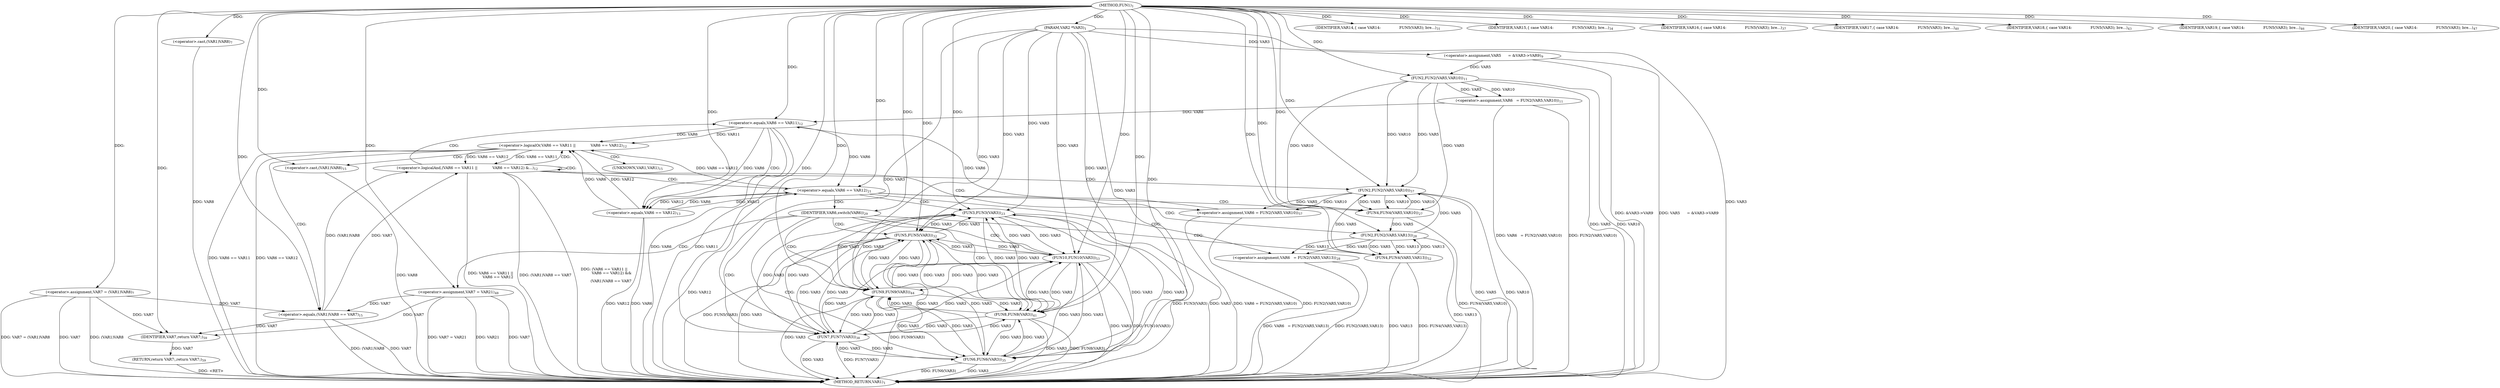 digraph "FUN1" {  
"8" [label = <(METHOD,FUN1)<SUB>1</SUB>> ]
"112" [label = <(METHOD_RETURN,VAR1)<SUB>1</SUB>> ]
"9" [label = <(PARAM,VAR2 *VAR3)<SUB>1</SUB>> ]
"14" [label = <(&lt;operator&gt;.assignment,VAR7 = (VAR1)VAR8)<SUB>7</SUB>> ]
"19" [label = <(&lt;operator&gt;.assignment,VAR5      = &amp;VAR3-&gt;VAR9)<SUB>9</SUB>> ]
"25" [label = <(&lt;operator&gt;.assignment,VAR6   = FUN2(VAR5,VAR10))<SUB>11</SUB>> ]
"110" [label = <(RETURN,return VAR7;,return VAR7;)<SUB>59</SUB>> ]
"31" [label = <(&lt;operator&gt;.logicalAnd,(VAR6 == VAR11 ||
             VAR6 == VAR12) &amp;...)<SUB>12</SUB>> ]
"111" [label = <(IDENTIFIER,VAR7,return VAR7;)<SUB>59</SUB>> ]
"16" [label = <(&lt;operator&gt;.cast,(VAR1)VAR8)<SUB>7</SUB>> ]
"27" [label = <(FUN2,FUN2(VAR5,VAR10))<SUB>11</SUB>> ]
"105" [label = <(&lt;operator&gt;.assignment,VAR6 = FUN2(VAR5,VAR10))<SUB>57</SUB>> ]
"32" [label = <(&lt;operator&gt;.logicalOr,VAR6 == VAR11 ||
             VAR6 == VAR12)<SUB>12</SUB>> ]
"39" [label = <(&lt;operator&gt;.equals,(VAR1)VAR8 == VAR7)<SUB>15</SUB>> ]
"46" [label = <(&lt;operator&gt;.equals,VAR6 == VAR12)<SUB>21</SUB>> ]
"33" [label = <(&lt;operator&gt;.equals,VAR6 == VAR11)<SUB>12</SUB>> ]
"36" [label = <(&lt;operator&gt;.equals,VAR6 == VAR12)<SUB>13</SUB>> ]
"40" [label = <(&lt;operator&gt;.cast,(VAR1)VAR8)<SUB>15</SUB>> ]
"50" [label = <(FUN3,FUN3(VAR3))<SUB>23</SUB>> ]
"107" [label = <(FUN2,FUN2(VAR5,VAR10))<SUB>57</SUB>> ]
"54" [label = <(FUN4,FUN4(VAR5,VAR10))<SUB>27</SUB>> ]
"57" [label = <(&lt;operator&gt;.assignment,VAR6   = FUN2(VAR5,VAR13))<SUB>28</SUB>> ]
"63" [label = <(IDENTIFIER,VAR6,switch(VAR6))<SUB>29</SUB>> ]
"59" [label = <(FUN2,FUN2(VAR5,VAR13))<SUB>28</SUB>> ]
"66" [label = <(IDENTIFIER,VAR14,{
 case VAR14:
                FUN5(VAR3);
 bre...)<SUB>31</SUB>> ]
"67" [label = <(FUN5,FUN5(VAR3))<SUB>32</SUB>> ]
"71" [label = <(IDENTIFIER,VAR15,{
 case VAR14:
                FUN5(VAR3);
 bre...)<SUB>34</SUB>> ]
"72" [label = <(FUN6,FUN6(VAR3))<SUB>35</SUB>> ]
"76" [label = <(IDENTIFIER,VAR16,{
 case VAR14:
                FUN5(VAR3);
 bre...)<SUB>37</SUB>> ]
"77" [label = <(FUN7,FUN7(VAR3))<SUB>38</SUB>> ]
"81" [label = <(IDENTIFIER,VAR17,{
 case VAR14:
                FUN5(VAR3);
 bre...)<SUB>40</SUB>> ]
"82" [label = <(FUN8,FUN8(VAR3))<SUB>41</SUB>> ]
"86" [label = <(IDENTIFIER,VAR18,{
 case VAR14:
                FUN5(VAR3);
 bre...)<SUB>43</SUB>> ]
"87" [label = <(FUN9,FUN9(VAR3))<SUB>44</SUB>> ]
"91" [label = <(IDENTIFIER,VAR19,{
 case VAR14:
                FUN5(VAR3);
 bre...)<SUB>46</SUB>> ]
"93" [label = <(IDENTIFIER,VAR20,{
 case VAR14:
                FUN5(VAR3);
 bre...)<SUB>47</SUB>> ]
"94" [label = <(&lt;operator&gt;.assignment,VAR7 = VAR21)<SUB>48</SUB>> ]
"99" [label = <(FUN4,FUN4(VAR5,VAR13))<SUB>52</SUB>> ]
"102" [label = <(FUN10,FUN10(VAR3))<SUB>53</SUB>> ]
"41" [label = <(UNKNOWN,VAR1,VAR1)<SUB>15</SUB>> ]
  "110" -> "112"  [ label = "DDG: &lt;RET&gt;"] 
  "9" -> "112"  [ label = "DDG: VAR3"] 
  "14" -> "112"  [ label = "DDG: VAR7"] 
  "16" -> "112"  [ label = "DDG: VAR8"] 
  "14" -> "112"  [ label = "DDG: (VAR1)VAR8"] 
  "14" -> "112"  [ label = "DDG: VAR7 = (VAR1)VAR8"] 
  "19" -> "112"  [ label = "DDG: &amp;VAR3-&gt;VAR9"] 
  "19" -> "112"  [ label = "DDG: VAR5      = &amp;VAR3-&gt;VAR9"] 
  "27" -> "112"  [ label = "DDG: VAR5"] 
  "27" -> "112"  [ label = "DDG: VAR10"] 
  "25" -> "112"  [ label = "DDG: FUN2(VAR5,VAR10)"] 
  "25" -> "112"  [ label = "DDG: VAR6   = FUN2(VAR5,VAR10)"] 
  "33" -> "112"  [ label = "DDG: VAR6"] 
  "32" -> "112"  [ label = "DDG: VAR6 == VAR11"] 
  "36" -> "112"  [ label = "DDG: VAR6"] 
  "36" -> "112"  [ label = "DDG: VAR12"] 
  "32" -> "112"  [ label = "DDG: VAR6 == VAR12"] 
  "31" -> "112"  [ label = "DDG: VAR6 == VAR11 ||
             VAR6 == VAR12"] 
  "40" -> "112"  [ label = "DDG: VAR8"] 
  "39" -> "112"  [ label = "DDG: (VAR1)VAR8"] 
  "39" -> "112"  [ label = "DDG: VAR7"] 
  "31" -> "112"  [ label = "DDG: (VAR1)VAR8 == VAR7"] 
  "31" -> "112"  [ label = "DDG: (VAR6 == VAR11 ||
             VAR6 == VAR12) &amp;&amp;

            (VAR1)VAR8 == VAR7"] 
  "46" -> "112"  [ label = "DDG: VAR12"] 
  "54" -> "112"  [ label = "DDG: FUN4(VAR5,VAR10)"] 
  "59" -> "112"  [ label = "DDG: VAR13"] 
  "57" -> "112"  [ label = "DDG: FUN2(VAR5,VAR13)"] 
  "57" -> "112"  [ label = "DDG: VAR6   = FUN2(VAR5,VAR13)"] 
  "99" -> "112"  [ label = "DDG: VAR13"] 
  "99" -> "112"  [ label = "DDG: FUN4(VAR5,VAR13)"] 
  "102" -> "112"  [ label = "DDG: VAR3"] 
  "102" -> "112"  [ label = "DDG: FUN10(VAR3)"] 
  "94" -> "112"  [ label = "DDG: VAR7"] 
  "94" -> "112"  [ label = "DDG: VAR7 = VAR21"] 
  "87" -> "112"  [ label = "DDG: VAR3"] 
  "87" -> "112"  [ label = "DDG: FUN9(VAR3)"] 
  "82" -> "112"  [ label = "DDG: VAR3"] 
  "82" -> "112"  [ label = "DDG: FUN8(VAR3)"] 
  "77" -> "112"  [ label = "DDG: VAR3"] 
  "77" -> "112"  [ label = "DDG: FUN7(VAR3)"] 
  "72" -> "112"  [ label = "DDG: VAR3"] 
  "72" -> "112"  [ label = "DDG: FUN6(VAR3)"] 
  "67" -> "112"  [ label = "DDG: VAR3"] 
  "67" -> "112"  [ label = "DDG: FUN5(VAR3)"] 
  "50" -> "112"  [ label = "DDG: VAR3"] 
  "50" -> "112"  [ label = "DDG: FUN3(VAR3)"] 
  "107" -> "112"  [ label = "DDG: VAR5"] 
  "107" -> "112"  [ label = "DDG: VAR10"] 
  "105" -> "112"  [ label = "DDG: FUN2(VAR5,VAR10)"] 
  "105" -> "112"  [ label = "DDG: VAR6 = FUN2(VAR5,VAR10)"] 
  "33" -> "112"  [ label = "DDG: VAR11"] 
  "94" -> "112"  [ label = "DDG: VAR21"] 
  "8" -> "9"  [ label = "DDG: "] 
  "8" -> "14"  [ label = "DDG: "] 
  "9" -> "19"  [ label = "DDG: VAR3"] 
  "27" -> "25"  [ label = "DDG: VAR5"] 
  "27" -> "25"  [ label = "DDG: VAR10"] 
  "111" -> "110"  [ label = "DDG: VAR7"] 
  "14" -> "111"  [ label = "DDG: VAR7"] 
  "94" -> "111"  [ label = "DDG: VAR7"] 
  "39" -> "111"  [ label = "DDG: VAR7"] 
  "8" -> "111"  [ label = "DDG: "] 
  "8" -> "16"  [ label = "DDG: "] 
  "19" -> "27"  [ label = "DDG: VAR5"] 
  "8" -> "27"  [ label = "DDG: "] 
  "32" -> "31"  [ label = "DDG: VAR6 == VAR11"] 
  "32" -> "31"  [ label = "DDG: VAR6 == VAR12"] 
  "39" -> "31"  [ label = "DDG: (VAR1)VAR8"] 
  "39" -> "31"  [ label = "DDG: VAR7"] 
  "107" -> "105"  [ label = "DDG: VAR5"] 
  "107" -> "105"  [ label = "DDG: VAR10"] 
  "33" -> "32"  [ label = "DDG: VAR6"] 
  "33" -> "32"  [ label = "DDG: VAR11"] 
  "36" -> "32"  [ label = "DDG: VAR6"] 
  "36" -> "32"  [ label = "DDG: VAR12"] 
  "46" -> "32"  [ label = "DDG: VAR6 == VAR12"] 
  "8" -> "39"  [ label = "DDG: "] 
  "14" -> "39"  [ label = "DDG: VAR7"] 
  "94" -> "39"  [ label = "DDG: VAR7"] 
  "25" -> "33"  [ label = "DDG: VAR6"] 
  "105" -> "33"  [ label = "DDG: VAR6"] 
  "8" -> "33"  [ label = "DDG: "] 
  "33" -> "36"  [ label = "DDG: VAR6"] 
  "8" -> "36"  [ label = "DDG: "] 
  "46" -> "36"  [ label = "DDG: VAR12"] 
  "8" -> "40"  [ label = "DDG: "] 
  "33" -> "46"  [ label = "DDG: VAR6"] 
  "36" -> "46"  [ label = "DDG: VAR6"] 
  "8" -> "46"  [ label = "DDG: "] 
  "36" -> "46"  [ label = "DDG: VAR12"] 
  "27" -> "107"  [ label = "DDG: VAR5"] 
  "59" -> "107"  [ label = "DDG: VAR5"] 
  "99" -> "107"  [ label = "DDG: VAR5"] 
  "8" -> "107"  [ label = "DDG: "] 
  "27" -> "107"  [ label = "DDG: VAR10"] 
  "54" -> "107"  [ label = "DDG: VAR10"] 
  "9" -> "50"  [ label = "DDG: VAR3"] 
  "102" -> "50"  [ label = "DDG: VAR3"] 
  "87" -> "50"  [ label = "DDG: VAR3"] 
  "82" -> "50"  [ label = "DDG: VAR3"] 
  "77" -> "50"  [ label = "DDG: VAR3"] 
  "72" -> "50"  [ label = "DDG: VAR3"] 
  "67" -> "50"  [ label = "DDG: VAR3"] 
  "8" -> "50"  [ label = "DDG: "] 
  "59" -> "57"  [ label = "DDG: VAR5"] 
  "59" -> "57"  [ label = "DDG: VAR13"] 
  "27" -> "54"  [ label = "DDG: VAR5"] 
  "107" -> "54"  [ label = "DDG: VAR5"] 
  "8" -> "54"  [ label = "DDG: "] 
  "27" -> "54"  [ label = "DDG: VAR10"] 
  "107" -> "54"  [ label = "DDG: VAR10"] 
  "8" -> "63"  [ label = "DDG: "] 
  "54" -> "59"  [ label = "DDG: VAR5"] 
  "8" -> "59"  [ label = "DDG: "] 
  "99" -> "59"  [ label = "DDG: VAR13"] 
  "8" -> "66"  [ label = "DDG: "] 
  "8" -> "71"  [ label = "DDG: "] 
  "8" -> "76"  [ label = "DDG: "] 
  "8" -> "81"  [ label = "DDG: "] 
  "8" -> "86"  [ label = "DDG: "] 
  "8" -> "91"  [ label = "DDG: "] 
  "8" -> "93"  [ label = "DDG: "] 
  "8" -> "94"  [ label = "DDG: "] 
  "9" -> "67"  [ label = "DDG: VAR3"] 
  "102" -> "67"  [ label = "DDG: VAR3"] 
  "87" -> "67"  [ label = "DDG: VAR3"] 
  "82" -> "67"  [ label = "DDG: VAR3"] 
  "77" -> "67"  [ label = "DDG: VAR3"] 
  "72" -> "67"  [ label = "DDG: VAR3"] 
  "50" -> "67"  [ label = "DDG: VAR3"] 
  "8" -> "67"  [ label = "DDG: "] 
  "9" -> "72"  [ label = "DDG: VAR3"] 
  "102" -> "72"  [ label = "DDG: VAR3"] 
  "87" -> "72"  [ label = "DDG: VAR3"] 
  "82" -> "72"  [ label = "DDG: VAR3"] 
  "77" -> "72"  [ label = "DDG: VAR3"] 
  "67" -> "72"  [ label = "DDG: VAR3"] 
  "50" -> "72"  [ label = "DDG: VAR3"] 
  "8" -> "72"  [ label = "DDG: "] 
  "9" -> "77"  [ label = "DDG: VAR3"] 
  "102" -> "77"  [ label = "DDG: VAR3"] 
  "87" -> "77"  [ label = "DDG: VAR3"] 
  "82" -> "77"  [ label = "DDG: VAR3"] 
  "72" -> "77"  [ label = "DDG: VAR3"] 
  "67" -> "77"  [ label = "DDG: VAR3"] 
  "50" -> "77"  [ label = "DDG: VAR3"] 
  "8" -> "77"  [ label = "DDG: "] 
  "9" -> "82"  [ label = "DDG: VAR3"] 
  "102" -> "82"  [ label = "DDG: VAR3"] 
  "87" -> "82"  [ label = "DDG: VAR3"] 
  "77" -> "82"  [ label = "DDG: VAR3"] 
  "72" -> "82"  [ label = "DDG: VAR3"] 
  "67" -> "82"  [ label = "DDG: VAR3"] 
  "50" -> "82"  [ label = "DDG: VAR3"] 
  "8" -> "82"  [ label = "DDG: "] 
  "9" -> "87"  [ label = "DDG: VAR3"] 
  "102" -> "87"  [ label = "DDG: VAR3"] 
  "82" -> "87"  [ label = "DDG: VAR3"] 
  "77" -> "87"  [ label = "DDG: VAR3"] 
  "72" -> "87"  [ label = "DDG: VAR3"] 
  "67" -> "87"  [ label = "DDG: VAR3"] 
  "50" -> "87"  [ label = "DDG: VAR3"] 
  "8" -> "87"  [ label = "DDG: "] 
  "59" -> "99"  [ label = "DDG: VAR5"] 
  "8" -> "99"  [ label = "DDG: "] 
  "59" -> "99"  [ label = "DDG: VAR13"] 
  "9" -> "102"  [ label = "DDG: VAR3"] 
  "87" -> "102"  [ label = "DDG: VAR3"] 
  "82" -> "102"  [ label = "DDG: VAR3"] 
  "77" -> "102"  [ label = "DDG: VAR3"] 
  "72" -> "102"  [ label = "DDG: VAR3"] 
  "67" -> "102"  [ label = "DDG: VAR3"] 
  "50" -> "102"  [ label = "DDG: VAR3"] 
  "8" -> "102"  [ label = "DDG: "] 
  "31" -> "107"  [ label = "CDG: "] 
  "31" -> "32"  [ label = "CDG: "] 
  "31" -> "46"  [ label = "CDG: "] 
  "31" -> "33"  [ label = "CDG: "] 
  "31" -> "105"  [ label = "CDG: "] 
  "31" -> "31"  [ label = "CDG: "] 
  "32" -> "40"  [ label = "CDG: "] 
  "32" -> "41"  [ label = "CDG: "] 
  "32" -> "39"  [ label = "CDG: "] 
  "33" -> "36"  [ label = "CDG: "] 
  "46" -> "57"  [ label = "CDG: "] 
  "46" -> "50"  [ label = "CDG: "] 
  "46" -> "59"  [ label = "CDG: "] 
  "46" -> "54"  [ label = "CDG: "] 
  "46" -> "63"  [ label = "CDG: "] 
  "63" -> "94"  [ label = "CDG: "] 
  "63" -> "77"  [ label = "CDG: "] 
  "63" -> "99"  [ label = "CDG: "] 
  "63" -> "102"  [ label = "CDG: "] 
  "63" -> "72"  [ label = "CDG: "] 
  "63" -> "67"  [ label = "CDG: "] 
  "63" -> "87"  [ label = "CDG: "] 
  "63" -> "82"  [ label = "CDG: "] 
}
